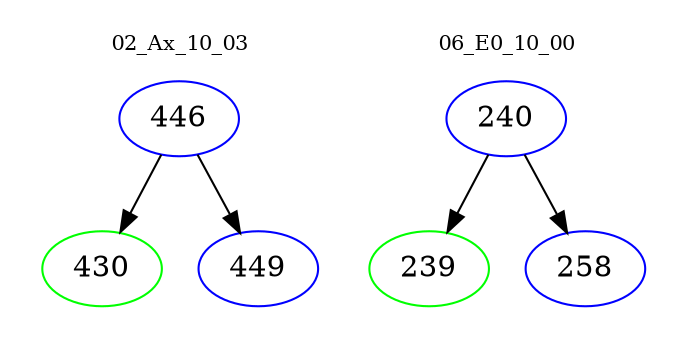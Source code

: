 digraph{
subgraph cluster_0 {
color = white
label = "02_Ax_10_03";
fontsize=10;
T0_446 [label="446", color="blue"]
T0_446 -> T0_430 [color="black"]
T0_430 [label="430", color="green"]
T0_446 -> T0_449 [color="black"]
T0_449 [label="449", color="blue"]
}
subgraph cluster_1 {
color = white
label = "06_E0_10_00";
fontsize=10;
T1_240 [label="240", color="blue"]
T1_240 -> T1_239 [color="black"]
T1_239 [label="239", color="green"]
T1_240 -> T1_258 [color="black"]
T1_258 [label="258", color="blue"]
}
}
